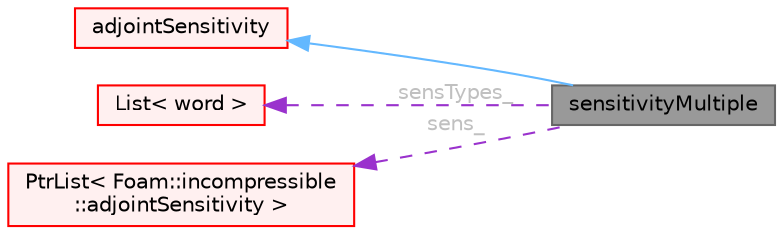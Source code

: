digraph "sensitivityMultiple"
{
 // LATEX_PDF_SIZE
  bgcolor="transparent";
  edge [fontname=Helvetica,fontsize=10,labelfontname=Helvetica,labelfontsize=10];
  node [fontname=Helvetica,fontsize=10,shape=box,height=0.2,width=0.4];
  rankdir="LR";
  Node1 [id="Node000001",label="sensitivityMultiple",height=0.2,width=0.4,color="gray40", fillcolor="grey60", style="filled", fontcolor="black",tooltip="Calculation of adjoint based sensitivities of multiple types."];
  Node2 -> Node1 [id="edge1_Node000001_Node000002",dir="back",color="steelblue1",style="solid",tooltip=" "];
  Node2 [id="Node000002",label="adjointSensitivity",height=0.2,width=0.4,color="red", fillcolor="#FFF0F0", style="filled",URL="$classFoam_1_1incompressible_1_1adjointSensitivity.html",tooltip="Abstract base class for adjoint-based sensitivities in incompressible flows."];
  Node84 -> Node1 [id="edge2_Node000001_Node000084",dir="back",color="darkorchid3",style="dashed",tooltip=" ",label=" sensTypes_",fontcolor="grey" ];
  Node84 [id="Node000084",label="List\< word \>",height=0.2,width=0.4,color="red", fillcolor="#FFF0F0", style="filled",URL="$classFoam_1_1List.html",tooltip=" "];
  Node86 -> Node1 [id="edge3_Node000001_Node000086",dir="back",color="darkorchid3",style="dashed",tooltip=" ",label=" sens_",fontcolor="grey" ];
  Node86 [id="Node000086",label="PtrList\< Foam::incompressible\l::adjointSensitivity \>",height=0.2,width=0.4,color="red", fillcolor="#FFF0F0", style="filled",URL="$classFoam_1_1PtrList.html",tooltip=" "];
}
